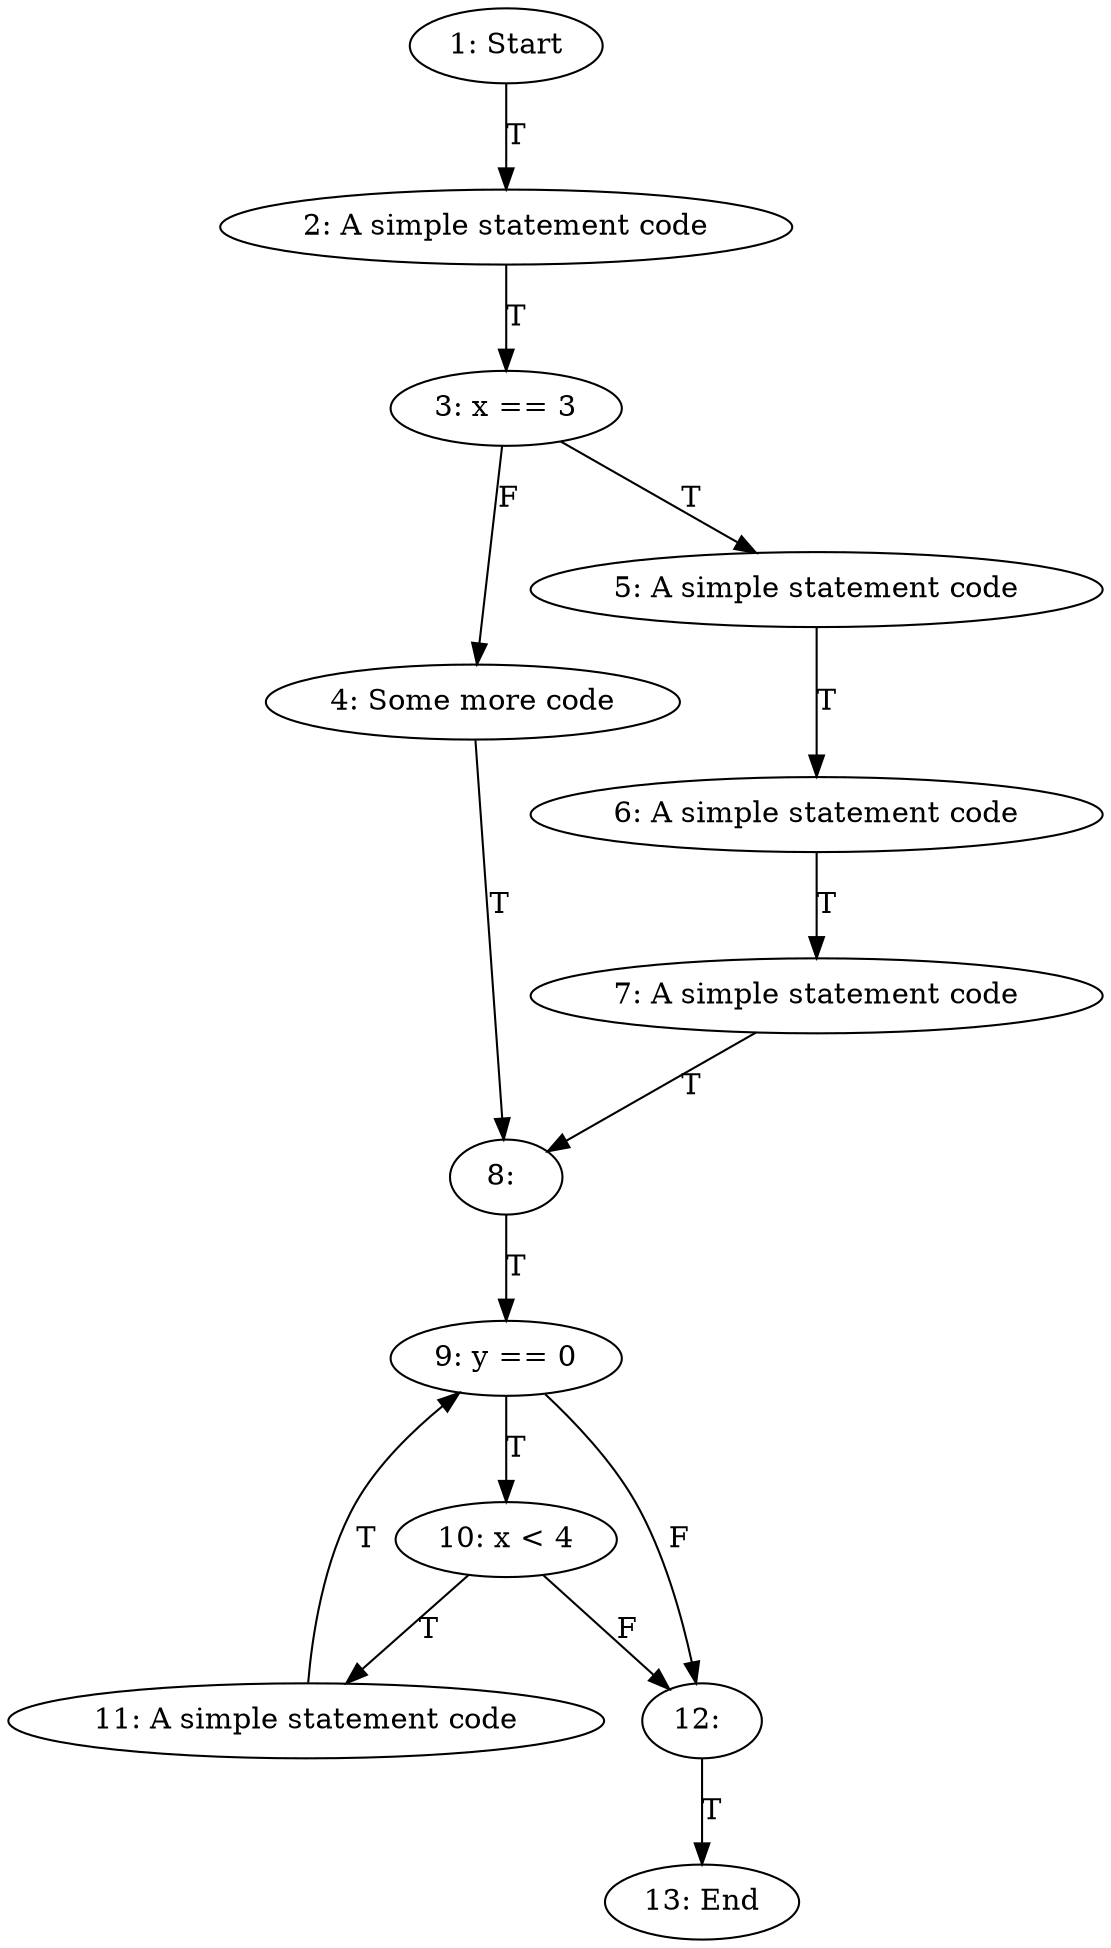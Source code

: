 strict digraph G {
  1 [ label="1: Start"];
  2 [ label="2: A simple statement code"];
  3 [ label="3: x == 3" ];
  4 [ label="4: Some more code"];
  5 [ label="5: A simple statement code"];
  6 [ label="6: A simple statement code" ];
  7 [ label="7: A simple statement code" ];
  8 [ label="8: " ];
  9 [ label="9: y == 0" ];
  10 [ label="10: x < 4" ];
  11 [ label="11: A simple statement code" ];
  12 [ label="12: " ];
  13 [ label="13: End" ];
  
  1 -> 2 [ label="T" ];
  2 -> 3 [ label="T" ];
  3 -> 4 [ label="F" ];
  3 -> 5 [ label="T" ];
  5 -> 6 [ label="T" ];
  6 -> 7 [ label="T" ];
  4 -> 8 [ label="T" ];
  7 -> 8 [ label="T" ];
  8 -> 9 [ label="T" ];
  9 -> 10 [ label="T" ];
  10 -> 11 [ label="T" ];
  11 -> 9 [ label="T" ];
  9 -> 12 [ label="F" ];
  10 -> 12 [ label="F" ];
  12 -> 13 [ label="T" ];
}